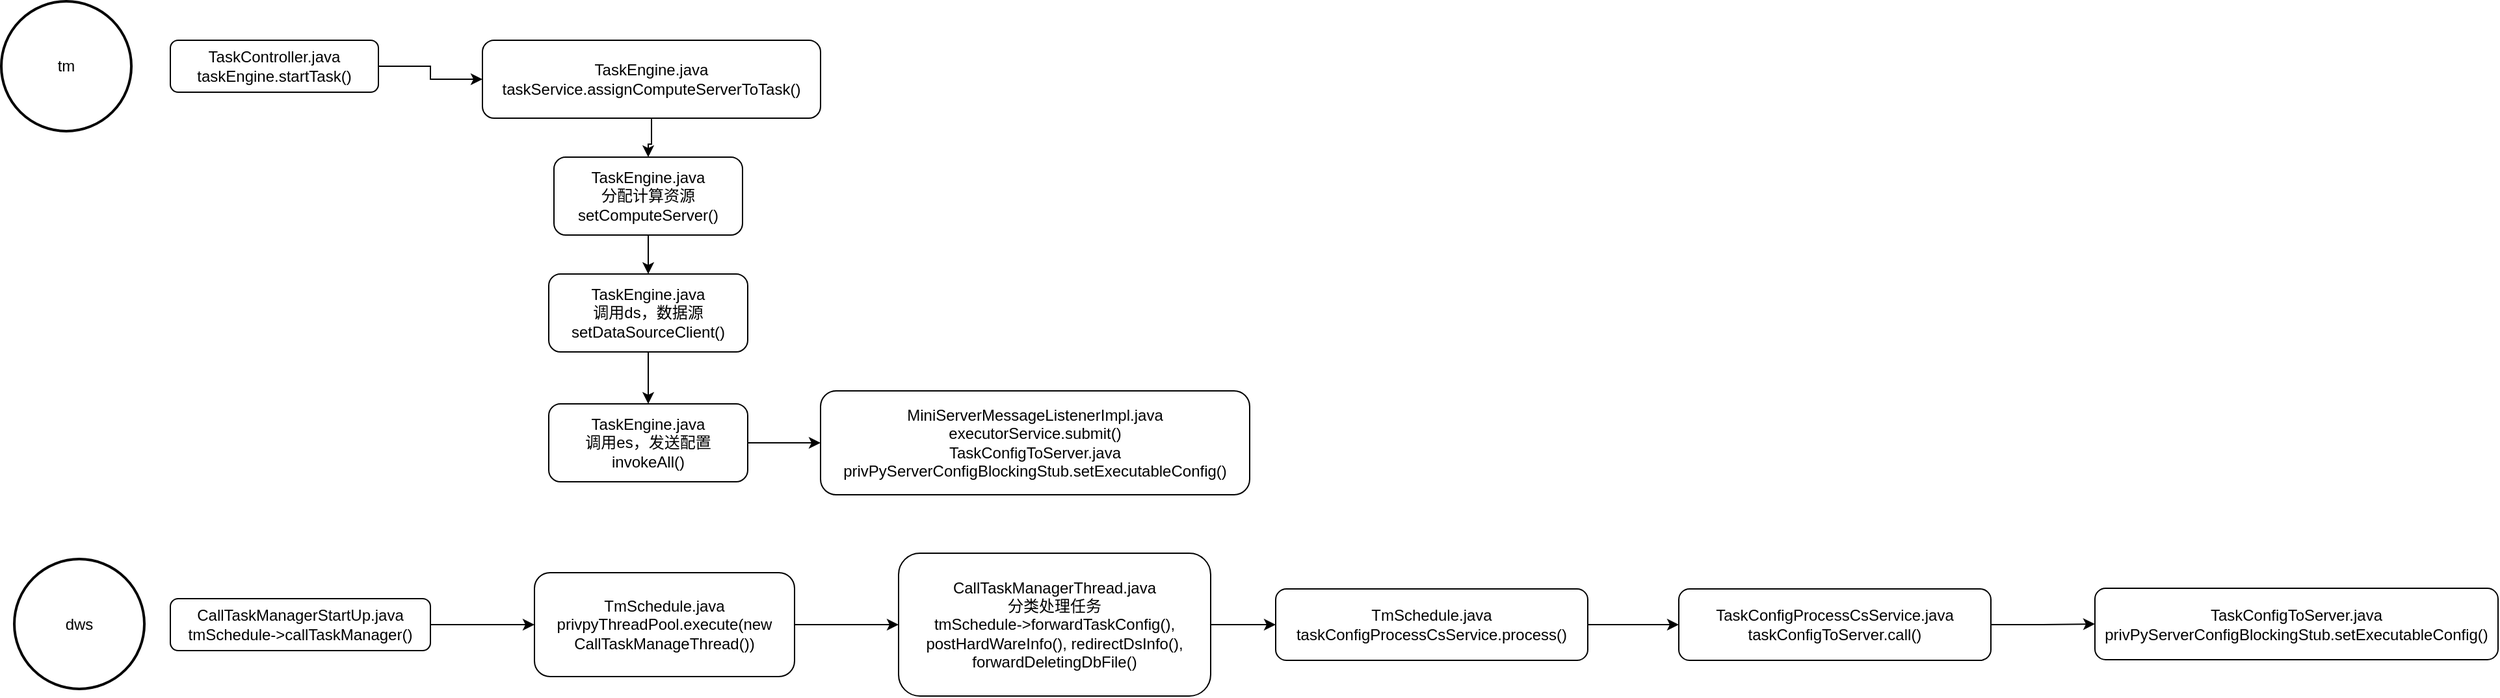 <mxfile version="10.6.0" type="github"><diagram id="HDNSzWFiPuNTE2tD3qaE" name="Page-1"><mxGraphModel dx="1985" dy="1918" grid="1" gridSize="10" guides="1" tooltips="1" connect="1" arrows="1" fold="1" page="1" pageScale="1" pageWidth="827" pageHeight="1169" math="0" shadow="0"><root><mxCell id="0"/><mxCell id="1" parent="0"/><mxCell id="Hl4cMmxHVnRpiD7uMnPR-3" value="" style="edgeStyle=orthogonalEdgeStyle;rounded=0;orthogonalLoop=1;jettySize=auto;html=1;" parent="1" source="Hl4cMmxHVnRpiD7uMnPR-1" target="Hl4cMmxHVnRpiD7uMnPR-2" edge="1"><mxGeometry relative="1" as="geometry"/></mxCell><mxCell id="Hl4cMmxHVnRpiD7uMnPR-1" value="CallTaskManagerStartUp.java&lt;br&gt;tmSchedule-&amp;gt;callTaskManager()&lt;br&gt;" style="shape=ext;rounded=1;html=1;whiteSpace=wrap;" parent="1" vertex="1"><mxGeometry x="130" y="230" width="200" height="40" as="geometry"/></mxCell><mxCell id="Hl4cMmxHVnRpiD7uMnPR-5" value="" style="edgeStyle=orthogonalEdgeStyle;rounded=0;orthogonalLoop=1;jettySize=auto;html=1;" parent="1" source="Hl4cMmxHVnRpiD7uMnPR-2" target="Hl4cMmxHVnRpiD7uMnPR-4" edge="1"><mxGeometry relative="1" as="geometry"/></mxCell><mxCell id="Hl4cMmxHVnRpiD7uMnPR-2" value="TmSchedule.java&lt;br&gt;privpyThreadPool.execute(new CallTaskManageThread())&lt;br&gt;" style="shape=ext;rounded=1;html=1;whiteSpace=wrap;" parent="1" vertex="1"><mxGeometry x="410" y="210" width="200" height="80" as="geometry"/></mxCell><mxCell id="7LRHwIfBWddxlPQgKasg-2" value="" style="edgeStyle=orthogonalEdgeStyle;rounded=0;orthogonalLoop=1;jettySize=auto;html=1;" edge="1" parent="1" source="Hl4cMmxHVnRpiD7uMnPR-4" target="7LRHwIfBWddxlPQgKasg-1"><mxGeometry relative="1" as="geometry"/></mxCell><mxCell id="Hl4cMmxHVnRpiD7uMnPR-4" value="CallTaskManagerThread.java&lt;br&gt;分类处理任务&lt;br&gt;tmSchedule-&amp;gt;forwardTaskConfig(), postHardWareInfo(), redirectDsInfo(), forwardDeletingDbFile()&lt;br&gt;" style="shape=ext;rounded=1;html=1;whiteSpace=wrap;" parent="1" vertex="1"><mxGeometry x="690" y="195" width="240" height="110" as="geometry"/></mxCell><mxCell id="7LRHwIfBWddxlPQgKasg-4" value="" style="edgeStyle=orthogonalEdgeStyle;rounded=0;orthogonalLoop=1;jettySize=auto;html=1;" edge="1" parent="1" source="7LRHwIfBWddxlPQgKasg-1" target="7LRHwIfBWddxlPQgKasg-3"><mxGeometry relative="1" as="geometry"/></mxCell><mxCell id="7LRHwIfBWddxlPQgKasg-1" value="TmSchedule.java&lt;br&gt;taskConfigProcessCsService.process()&lt;br&gt;" style="shape=ext;rounded=1;html=1;whiteSpace=wrap;" vertex="1" parent="1"><mxGeometry x="980" y="222.5" width="240" height="55" as="geometry"/></mxCell><mxCell id="7LRHwIfBWddxlPQgKasg-6" value="" style="edgeStyle=orthogonalEdgeStyle;rounded=0;orthogonalLoop=1;jettySize=auto;html=1;" edge="1" parent="1" source="7LRHwIfBWddxlPQgKasg-3" target="7LRHwIfBWddxlPQgKasg-5"><mxGeometry relative="1" as="geometry"/></mxCell><mxCell id="7LRHwIfBWddxlPQgKasg-3" value="TaskConfigProcessCsService.java&lt;br&gt;taskConfigToServer.call()&lt;br&gt;" style="shape=ext;rounded=1;html=1;whiteSpace=wrap;" vertex="1" parent="1"><mxGeometry x="1290" y="222.5" width="240" height="55" as="geometry"/></mxCell><mxCell id="7LRHwIfBWddxlPQgKasg-5" value="TaskConfigToServer.java&lt;br&gt;privPyServerConfigBlockingStub.setExecutableConfig()&lt;br&gt;" style="shape=ext;rounded=1;html=1;whiteSpace=wrap;" vertex="1" parent="1"><mxGeometry x="1610" y="222" width="310" height="55" as="geometry"/></mxCell><mxCell id="7LRHwIfBWddxlPQgKasg-7" value="MiniServerMessageListenerImpl.java&lt;br&gt;executorService.submit()&lt;br&gt;TaskConfigToServer.java&lt;br&gt;privPyServerConfigBlockingStub.setExecutableConfig()&lt;br&gt;" style="shape=ext;rounded=1;html=1;whiteSpace=wrap;" vertex="1" parent="1"><mxGeometry x="630" y="70" width="330" height="80" as="geometry"/></mxCell><mxCell id="7LRHwIfBWddxlPQgKasg-8" value="dws" style="strokeWidth=2;html=1;shape=mxgraph.flowchart.start_2;whiteSpace=wrap;" vertex="1" parent="1"><mxGeometry x="10" y="199.5" width="100" height="100" as="geometry"/></mxCell><mxCell id="7LRHwIfBWddxlPQgKasg-9" value="tm" style="strokeWidth=2;html=1;shape=mxgraph.flowchart.start_2;whiteSpace=wrap;" vertex="1" parent="1"><mxGeometry y="-230" width="100" height="100" as="geometry"/></mxCell><mxCell id="7LRHwIfBWddxlPQgKasg-12" value="" style="edgeStyle=orthogonalEdgeStyle;rounded=0;orthogonalLoop=1;jettySize=auto;html=1;" edge="1" parent="1" source="7LRHwIfBWddxlPQgKasg-10" target="7LRHwIfBWddxlPQgKasg-11"><mxGeometry relative="1" as="geometry"/></mxCell><mxCell id="7LRHwIfBWddxlPQgKasg-10" value="TaskController.java&lt;br&gt;taskEngine.startTask()&lt;br&gt;" style="shape=ext;rounded=1;html=1;whiteSpace=wrap;" vertex="1" parent="1"><mxGeometry x="130" y="-200" width="160" height="40" as="geometry"/></mxCell><mxCell id="7LRHwIfBWddxlPQgKasg-15" value="" style="edgeStyle=orthogonalEdgeStyle;rounded=0;orthogonalLoop=1;jettySize=auto;html=1;" edge="1" parent="1" source="7LRHwIfBWddxlPQgKasg-11" target="7LRHwIfBWddxlPQgKasg-14"><mxGeometry relative="1" as="geometry"/></mxCell><mxCell id="7LRHwIfBWddxlPQgKasg-11" value="TaskEngine.java&lt;br&gt;taskService.assignComputeServerToTask()&lt;br&gt;" style="shape=ext;rounded=1;html=1;whiteSpace=wrap;" vertex="1" parent="1"><mxGeometry x="370" y="-200" width="260" height="60" as="geometry"/></mxCell><mxCell id="7LRHwIfBWddxlPQgKasg-18" value="" style="edgeStyle=orthogonalEdgeStyle;rounded=0;orthogonalLoop=1;jettySize=auto;html=1;" edge="1" parent="1" source="7LRHwIfBWddxlPQgKasg-14" target="7LRHwIfBWddxlPQgKasg-17"><mxGeometry relative="1" as="geometry"/></mxCell><mxCell id="7LRHwIfBWddxlPQgKasg-14" value="TaskEngine.java&lt;br&gt;分配计算资源&lt;br&gt;setComputeServer()&lt;br&gt;" style="shape=ext;rounded=1;html=1;whiteSpace=wrap;" vertex="1" parent="1"><mxGeometry x="425" y="-110" width="145" height="60" as="geometry"/></mxCell><mxCell id="7LRHwIfBWddxlPQgKasg-20" value="" style="edgeStyle=orthogonalEdgeStyle;rounded=0;orthogonalLoop=1;jettySize=auto;html=1;" edge="1" parent="1" source="7LRHwIfBWddxlPQgKasg-17" target="7LRHwIfBWddxlPQgKasg-19"><mxGeometry relative="1" as="geometry"/></mxCell><mxCell id="7LRHwIfBWddxlPQgKasg-17" value="TaskEngine.java&lt;br&gt;调用ds，数据源&lt;br&gt;setDataSourceClient()&lt;br&gt;" style="shape=ext;rounded=1;html=1;whiteSpace=wrap;" vertex="1" parent="1"><mxGeometry x="421" y="-20" width="153" height="60" as="geometry"/></mxCell><mxCell id="7LRHwIfBWddxlPQgKasg-23" value="" style="edgeStyle=orthogonalEdgeStyle;rounded=0;orthogonalLoop=1;jettySize=auto;html=1;" edge="1" parent="1" source="7LRHwIfBWddxlPQgKasg-19" target="7LRHwIfBWddxlPQgKasg-7"><mxGeometry relative="1" as="geometry"/></mxCell><mxCell id="7LRHwIfBWddxlPQgKasg-19" value="TaskEngine.java&lt;br&gt;调用es，发送配置&lt;br&gt;invokeAll()&lt;br&gt;" style="shape=ext;rounded=1;html=1;whiteSpace=wrap;" vertex="1" parent="1"><mxGeometry x="421" y="80" width="153" height="60" as="geometry"/></mxCell></root></mxGraphModel></diagram></mxfile>